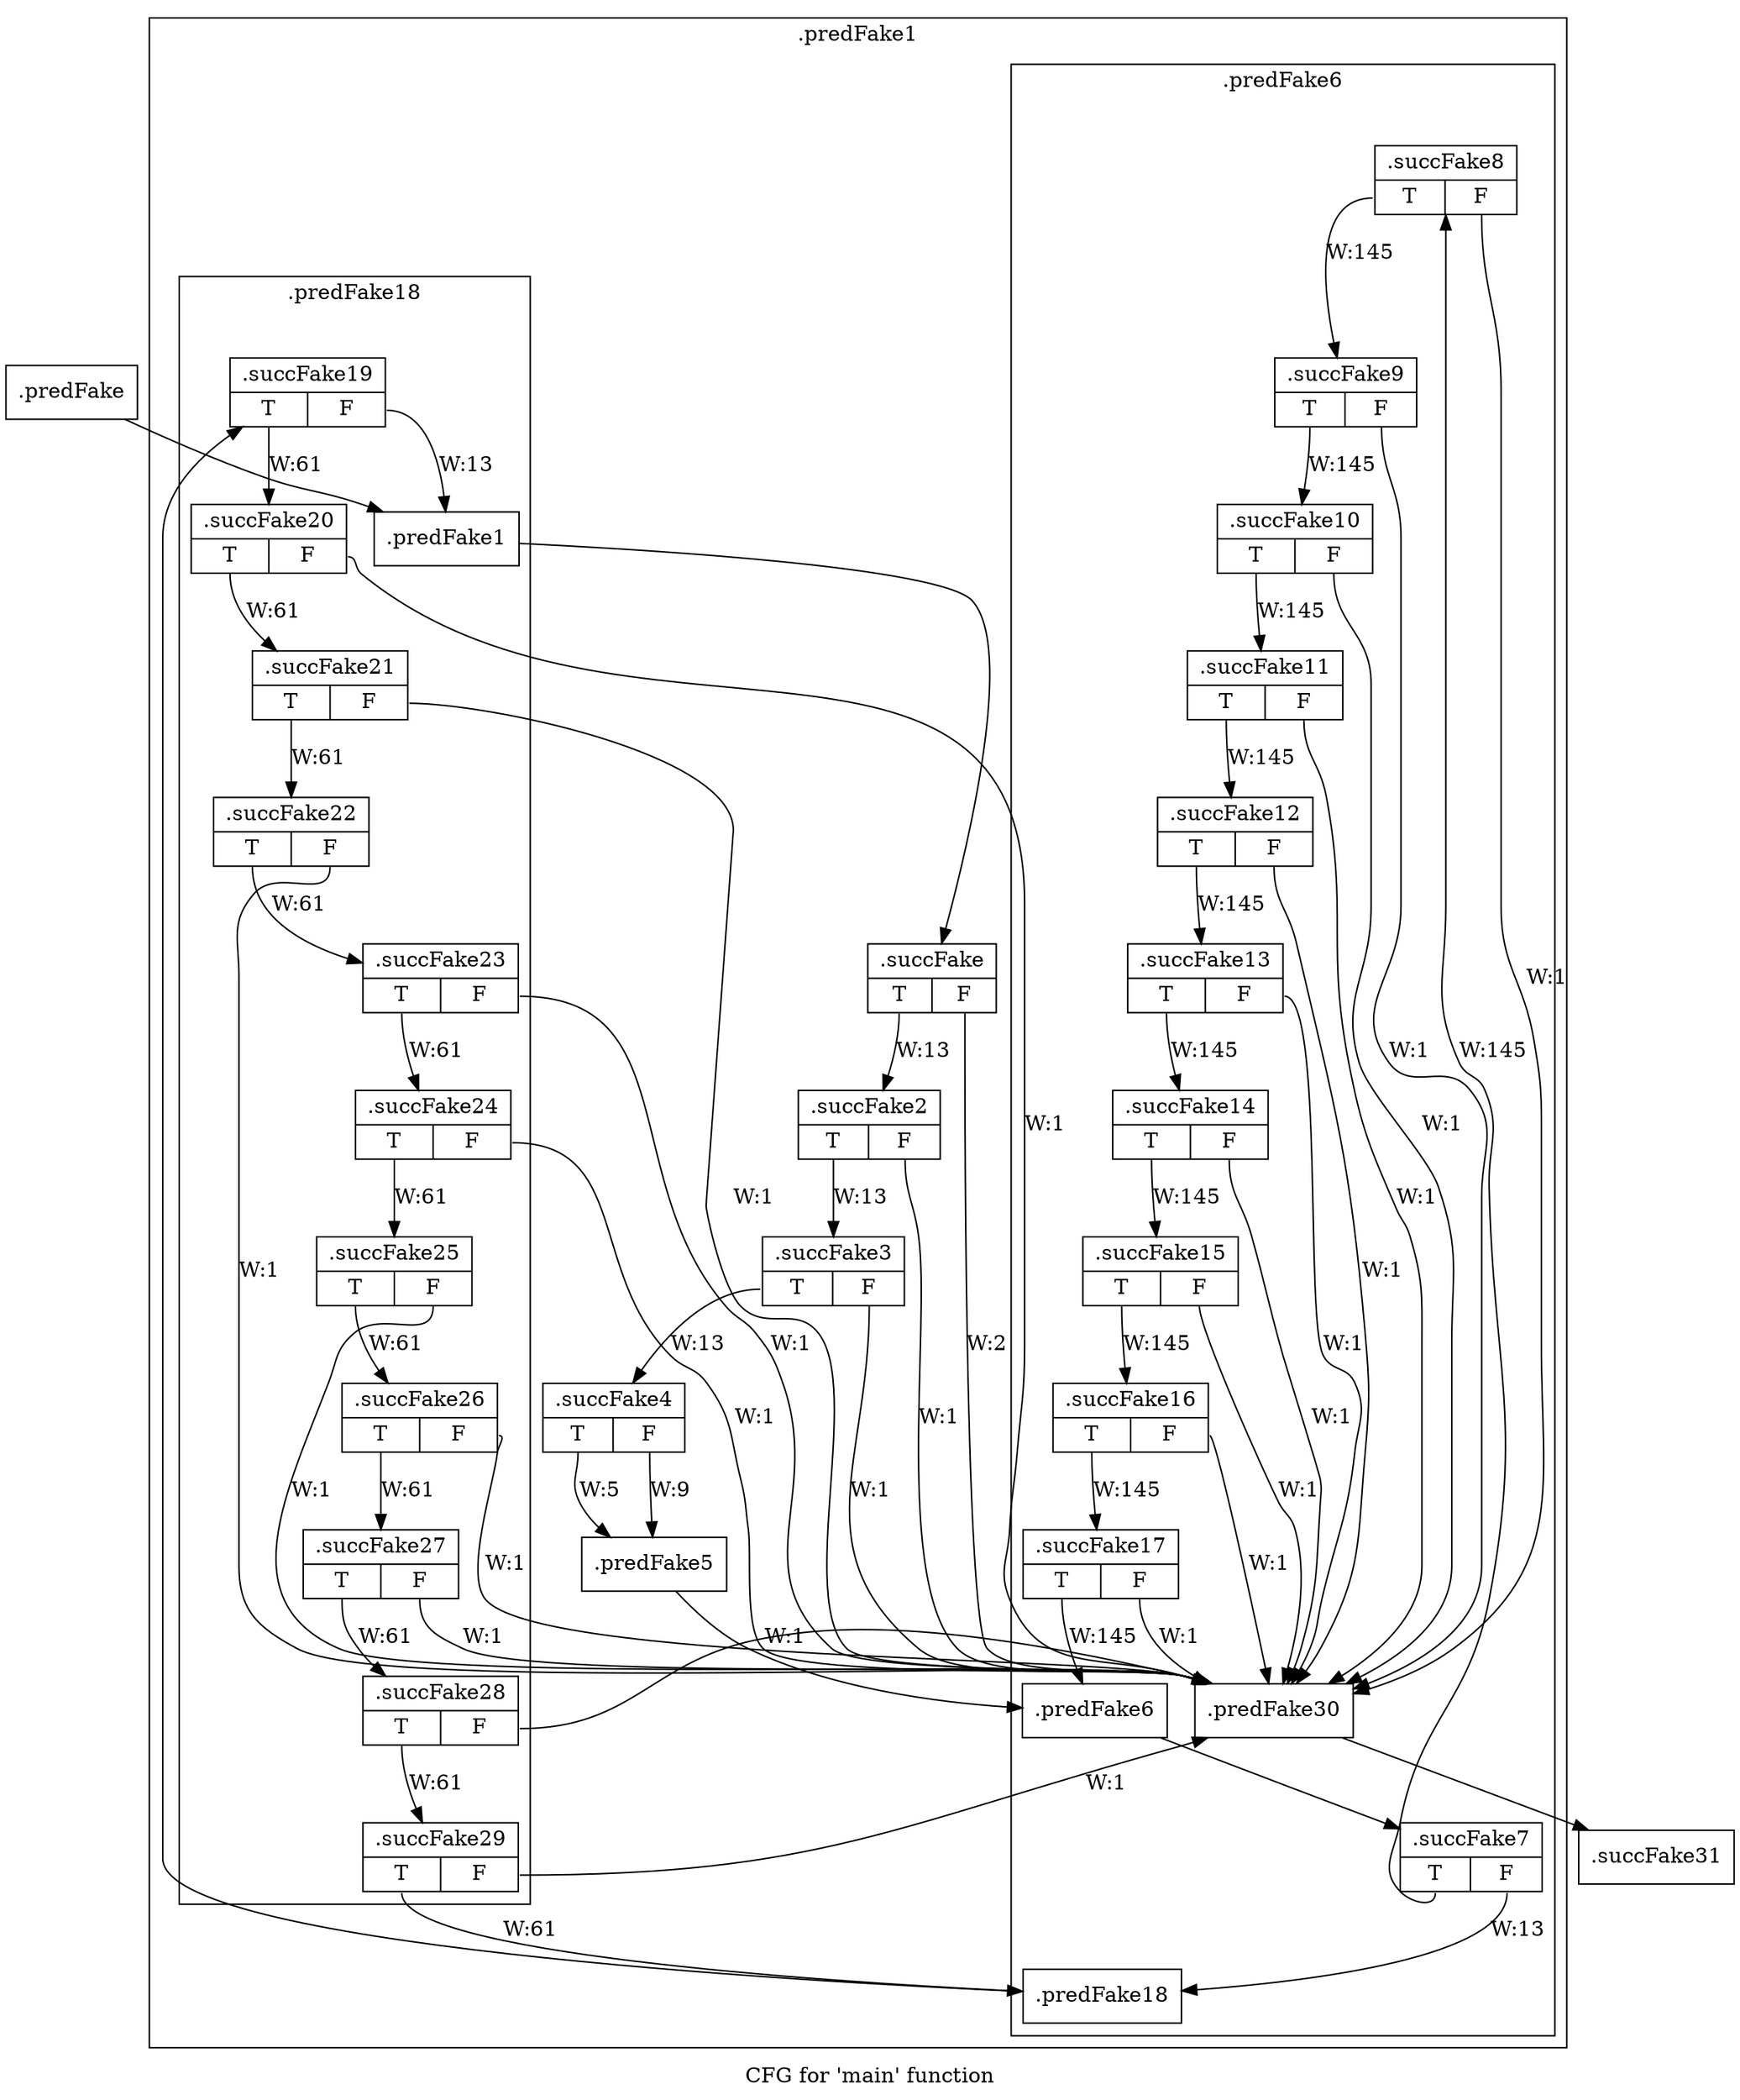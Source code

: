 digraph "CFG for 'main' function" {
	label="CFG for 'main' function";

	Node0x39a63f0 [shape=record,filename="",linenumber="",label="{.predFake}"];
	Node0x39a63f0 -> Node0x39d6480[ callList="8:26" memoryops="" filename="../../../../test/vitis_test.cpp" execusionnum="1"];
	Node0x39d76a0 [shape=record,filename="../../../../test/vitis_test.cpp",linenumber="167",label="{.predFake30}"];
	Node0x39d76a0 -> Node0x3a99810[ callList="" memoryops="" filename="../../../../test/vitis_test.cpp" execusionnum="1"];
	Node0x3a99810 [shape=record,filename="../../../../test/vitis_test.cpp",linenumber="167",label="{.succFake31}"];
subgraph cluster_0 {
	label=".predFake1";
	tripcount="0";
	invocationtime="1";

subgraph cluster_0_0 {
	label=".predFake6";
	tripcount="0";
	invocationtime="-1";

	Node0x39d6700 [shape=record,filename="../../../../test/vitis_test.cpp",linenumber="61",label="{.predFake6}"];
	Node0x39d6700 -> Node0x396acf0[ callList="" memoryops="" filename="../../../../test/vitis_test.cpp" execusionnum="156"];
	Node0x396acf0 [shape=record,filename="../../../../test/vitis_test.cpp",linenumber="61",label="{.succFake7|{<s0>T|<s1>F}}"];
	Node0x396acf0:s0 -> Node0x396ada0[label="W:145" callList="1:62; 2:63; 13:63" memoryops="" filename="../../../../test/vitis_test.cpp" execusionnum="144"];
	Node0x396acf0:s1 -> Node0x39d6e80[label="W:13" callList="" memoryops="" filename="../../../../test/vitis_test.cpp" execusionnum="12"];
	Node0x396ada0 [shape=record,filename="../../../../test/vitis_test.cpp",linenumber="64",label="{.succFake8|{<s0>T|<s1>F}}"];
	Node0x396ada0:s0 -> Node0x396ae80[label="W:145" callList="1:67; 7:68; 13:68" memoryops="" filename="../../../../test/vitis_test.cpp" execusionnum="144"];
	Node0x396ada0:s1 -> Node0x39d76a0[label="W:1" callList="" memoryops="" filename="../../../../test/vitis_test.cpp" execusionnum="0"];
	Node0x396ae80 [shape=record,filename="../../../../test/vitis_test.cpp",linenumber="69",label="{.succFake9|{<s0>T|<s1>F}}"];
	Node0x396ae80:s0 -> Node0x396af60[label="W:145" callList="1:72; 8:73; 13:73" memoryops="" filename="../../../../test/vitis_test.cpp" execusionnum="144"];
	Node0x396ae80:s1 -> Node0x39d76a0[label="W:1" callList="" memoryops="" filename="../../../../test/vitis_test.cpp" execusionnum="0"];
	Node0x396af60 [shape=record,filename="../../../../test/vitis_test.cpp",linenumber="74",label="{.succFake10|{<s0>T|<s1>F}}"];
	Node0x396af60:s0 -> Node0x396b120[label="W:145" callList="1:77; 10:78; 13:78" memoryops="" filename="../../../../test/vitis_test.cpp" execusionnum="144"];
	Node0x396af60:s1 -> Node0x39d76a0[label="W:1" callList="" memoryops="" filename="../../../../test/vitis_test.cpp" execusionnum="0"];
	Node0x396b120 [shape=record,filename="../../../../test/vitis_test.cpp",linenumber="79",label="{.succFake11|{<s0>T|<s1>F}}"];
	Node0x396b120:s0 -> Node0x396b3a0[label="W:145" callList="1:82; 13:83" memoryops="" filename="../../../../test/vitis_test.cpp" execusionnum="144"];
	Node0x396b120:s1 -> Node0x39d76a0[label="W:1" callList="" memoryops="" filename="../../../../test/vitis_test.cpp" execusionnum="0"];
	Node0x396b3a0 [shape=record,filename="../../../../test/vitis_test.cpp",linenumber="84",label="{.succFake12|{<s0>T|<s1>F}}"];
	Node0x396b3a0:s0 -> Node0x396bc90[label="W:145" callList="1:87; 14:88" memoryops="" filename="../../../../test/vitis_test.cpp" execusionnum="144"];
	Node0x396b3a0:s1 -> Node0x39d76a0[label="W:1" callList="" memoryops="" filename="../../../../test/vitis_test.cpp" execusionnum="0"];
	Node0x396bc90 [shape=record,filename="../../../../test/vitis_test.cpp",linenumber="89",label="{.succFake13|{<s0>T|<s1>F}}"];
	Node0x396bc90:s0 -> Node0x396bd70[label="W:145" callList="1:92; 15:93" memoryops="" filename="../../../../test/vitis_test.cpp" execusionnum="144"];
	Node0x396bc90:s1 -> Node0x39d76a0[label="W:1" callList="" memoryops="" filename="../../../../test/vitis_test.cpp" execusionnum="0"];
	Node0x396bd70 [shape=record,filename="../../../../test/vitis_test.cpp",linenumber="94",label="{.succFake14|{<s0>T|<s1>F}}"];
	Node0x396bd70:s0 -> Node0x396be50[label="W:145" callList="1:97; 16:98" memoryops="" filename="../../../../test/vitis_test.cpp" execusionnum="144"];
	Node0x396bd70:s1 -> Node0x39d76a0[label="W:1" callList="" memoryops="" filename="../../../../test/vitis_test.cpp" execusionnum="0"];
	Node0x396be50 [shape=record,filename="../../../../test/vitis_test.cpp",linenumber="99",label="{.succFake15|{<s0>T|<s1>F}}"];
	Node0x396be50:s0 -> Node0x396bf30[label="W:145" callList="1:102; 17:103" memoryops="" filename="../../../../test/vitis_test.cpp" execusionnum="144"];
	Node0x396be50:s1 -> Node0x39d76a0[label="W:1" callList="" memoryops="" filename="../../../../test/vitis_test.cpp" execusionnum="0"];
	Node0x396bf30 [shape=record,filename="../../../../test/vitis_test.cpp",linenumber="104",label="{.succFake16|{<s0>T|<s1>F}}"];
	Node0x396bf30:s0 -> Node0x396c010[label="W:145" callList="1:107; 18:108" memoryops="" filename="../../../../test/vitis_test.cpp" execusionnum="144"];
	Node0x396bf30:s1 -> Node0x39d76a0[label="W:1" callList="" memoryops="" filename="../../../../test/vitis_test.cpp" execusionnum="0"];
	Node0x396c010 [shape=record,filename="../../../../test/vitis_test.cpp",linenumber="109",label="{.succFake17|{<s0>T|<s1>F}}"];
	Node0x396c010:s0 -> Node0x39d6700[label="W:145" callList="" memoryops="" filename="../../../../test/vitis_test.cpp" execusionnum="144"];
	Node0x396c010:s1 -> Node0x39d76a0[label="W:1" callList="" memoryops="" filename="../../../../test/vitis_test.cpp" execusionnum="0"];
}
subgraph cluster_0_1 {
	label=".predFake18";
	tripcount="0";
	invocationtime="13";

	Node0x39d6e80 [shape=record,filename="../../../../test/vitis_test.cpp",linenumber="113",label="{.predFake18}"];
	Node0x39d6e80 -> Node0x396c200[ callList="" memoryops="" filename="../../../../test/vitis_test.cpp" execusionnum="72"];
	Node0x396c200 [shape=record,filename="../../../../test/vitis_test.cpp",linenumber="113",label="{.succFake19|{<s0>T|<s1>F}}"];
	Node0x396c200:s0 -> Node0x396c2b0[label="W:61" callList="1:114; 19:115; 13:115" memoryops="; " filename="../../../../test/vitis_test.cpp" execusionnum="60"];
	Node0x396c200:s1 -> Node0x39d6480[label="W:13" callList="" memoryops="" filename="../../../../test/vitis_test.cpp" execusionnum="12"];
	Node0x396c2b0 [shape=record,filename="../../../../test/vitis_test.cpp",linenumber="116",label="{.succFake20|{<s0>T|<s1>F}}"];
	Node0x396c2b0:s0 -> Node0x396c390[label="W:61" callList="1:119; 20:120; 13:120" memoryops="; " filename="../../../../test/vitis_test.cpp" execusionnum="60"];
	Node0x396c2b0:s1 -> Node0x39d76a0[label="W:1" callList="" memoryops="" filename="../../../../test/vitis_test.cpp" execusionnum="0"];
	Node0x396c390 [shape=record,filename="../../../../test/vitis_test.cpp",linenumber="121",label="{.succFake21|{<s0>T|<s1>F}}"];
	Node0x396c390:s0 -> Node0x396c470[label="W:61" callList="1:124; 21:125; 13:125" memoryops="; " filename="../../../../test/vitis_test.cpp" execusionnum="60"];
	Node0x396c390:s1 -> Node0x39d76a0[label="W:1" callList="" memoryops="" filename="../../../../test/vitis_test.cpp" execusionnum="0"];
	Node0x396c470 [shape=record,filename="../../../../test/vitis_test.cpp",linenumber="126",label="{.succFake22|{<s0>T|<s1>F}}"];
	Node0x396c470:s0 -> Node0x396c550[label="W:61" callList="1:129; 22:130; 13:130" memoryops="; " filename="../../../../test/vitis_test.cpp" execusionnum="60"];
	Node0x396c470:s1 -> Node0x39d76a0[label="W:1" callList="" memoryops="" filename="../../../../test/vitis_test.cpp" execusionnum="0"];
	Node0x396c550 [shape=record,filename="../../../../test/vitis_test.cpp",linenumber="131",label="{.succFake23|{<s0>T|<s1>F}}"];
	Node0x396c550:s0 -> Node0x396c630[label="W:61" callList="1:134; 3:135" memoryops="; " filename="../../../../test/vitis_test.cpp" execusionnum="60"];
	Node0x396c550:s1 -> Node0x39d76a0[label="W:1" callList="" memoryops="" filename="../../../../test/vitis_test.cpp" execusionnum="0"];
	Node0x396c630 [shape=record,filename="../../../../test/vitis_test.cpp",linenumber="136",label="{.succFake24|{<s0>T|<s1>F}}"];
	Node0x396c630:s0 -> Node0x396c710[label="W:61" callList="1:139; 24:140" memoryops="; " filename="../../../../test/vitis_test.cpp" execusionnum="60"];
	Node0x396c630:s1 -> Node0x39d76a0[label="W:1" callList="" memoryops="" filename="../../../../test/vitis_test.cpp" execusionnum="0"];
	Node0x396c710 [shape=record,filename="../../../../test/vitis_test.cpp",linenumber="141",label="{.succFake25|{<s0>T|<s1>F}}"];
	Node0x396c710:s0 -> Node0x3a99380[label="W:61" callList="1:144; 25:145" memoryops="; " filename="../../../../test/vitis_test.cpp" execusionnum="60"];
	Node0x396c710:s1 -> Node0x39d76a0[label="W:1" callList="" memoryops="" filename="../../../../test/vitis_test.cpp" execusionnum="0"];
	Node0x3a99380 [shape=record,filename="../../../../test/vitis_test.cpp",linenumber="146",label="{.succFake26|{<s0>T|<s1>F}}"];
	Node0x3a99380:s0 -> Node0x3a99460[label="W:61" callList="1:149; 26:150" memoryops="; " filename="../../../../test/vitis_test.cpp" execusionnum="60"];
	Node0x3a99380:s1 -> Node0x39d76a0[label="W:1" callList="" memoryops="" filename="../../../../test/vitis_test.cpp" execusionnum="0"];
	Node0x3a99460 [shape=record,filename="../../../../test/vitis_test.cpp",linenumber="151",label="{.succFake27|{<s0>T|<s1>F}}"];
	Node0x3a99460:s0 -> Node0x3a99540[label="W:61" callList="1:154; 27:155" memoryops="; " filename="../../../../test/vitis_test.cpp" execusionnum="60"];
	Node0x3a99460:s1 -> Node0x39d76a0[label="W:1" callList="" memoryops="" filename="../../../../test/vitis_test.cpp" execusionnum="0"];
	Node0x3a99540 [shape=record,filename="../../../../test/vitis_test.cpp",linenumber="156",label="{.succFake28|{<s0>T|<s1>F}}"];
	Node0x3a99540:s0 -> Node0x3a99620[label="W:61" callList="1:159; 28:160" memoryops="; " filename="../../../../test/vitis_test.cpp" execusionnum="60"];
	Node0x3a99540:s1 -> Node0x39d76a0[label="W:1" callList="" memoryops="" filename="../../../../test/vitis_test.cpp" execusionnum="0"];
	Node0x3a99620 [shape=record,filename="../../../../test/vitis_test.cpp",linenumber="161",label="{.succFake29|{<s0>T|<s1>F}}"];
	Node0x3a99620:s0 -> Node0x39d6e80[label="W:61" callList="" memoryops="" filename="../../../../test/vitis_test.cpp" execusionnum="60"];
	Node0x3a99620:s1 -> Node0x39d76a0[label="W:1" callList="" memoryops="" filename="../../../../test/vitis_test.cpp" execusionnum="0"];
}
	Node0x39d6480 [shape=record,filename="../../../../test/vitis_test.cpp",linenumber="44",label="{.predFake1}"];
	Node0x39d6480 -> Node0x396a7f0[ callList="" memoryops="" filename="../../../../test/vitis_test.cpp" execusionnum="13"];
	Node0x39d66b0 [shape=record,filename="../../../../test/vitis_test.cpp",linenumber="61",label="{.predFake5}"];
	Node0x39d66b0 -> Node0x39d6700[ callList="" memoryops="" filename="../../../../test/vitis_test.cpp" execusionnum="12"];
	Node0x396a7f0 [shape=record,filename="../../../../test/vitis_test.cpp",linenumber="44",label="{.succFake|{<s0>T|<s1>F}}"];
	Node0x396a7f0:s0 -> Node0x396a860[label="W:13" callList="1:45; 6:46; 13:46" memoryops="" filename="../../../../test/vitis_test.cpp" execusionnum="12"];
	Node0x396a7f0:s1 -> Node0x39d76a0[label="W:2" callList="" memoryops="" filename="../../../../test/vitis_test.cpp" execusionnum="1"];
	Node0x396a860 [shape=record,filename="../../../../test/vitis_test.cpp",linenumber="47",label="{.succFake2|{<s0>T|<s1>F}}"];
	Node0x396a860:s0 -> Node0x396a940[label="W:13" callList="1:50; 11:51; 13:51" memoryops="" filename="../../../../test/vitis_test.cpp" execusionnum="12"];
	Node0x396a860:s1 -> Node0x39d76a0[label="W:1" callList="" memoryops="" filename="../../../../test/vitis_test.cpp" execusionnum="0"];
	Node0x396a940 [shape=record,filename="../../../../test/vitis_test.cpp",linenumber="52",label="{.succFake3|{<s0>T|<s1>F}}"];
	Node0x396a940:s0 -> Node0x396aa20[label="W:13" callList="1:55; 12:56; 13:56" memoryops="" filename="../../../../test/vitis_test.cpp" execusionnum="12"];
	Node0x396a940:s1 -> Node0x39d76a0[label="W:1" callList="" memoryops="" filename="../../../../test/vitis_test.cpp" execusionnum="0"];
	Node0x396aa20 [shape=record,filename="../../../../test/vitis_test.cpp",linenumber="57",label="{.succFake4|{<s0>T|<s1>F}}"];
	Node0x396aa20:s0 -> Node0x39d66b0[label="W:5"];
	Node0x396aa20:s1 -> Node0x39d66b0[label="W:9" callList="" memoryops="" filename="../../../../test/vitis_test.cpp" execusionnum="8"];
}
}
